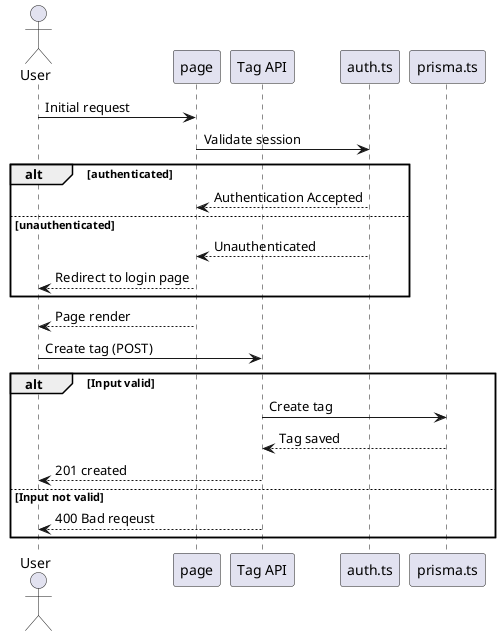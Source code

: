 @startuml
actor User

participant "page"
participant "Tag API"
participant auth.ts
participant prisma.ts

User -> "page": Initial request
"page" -> auth.ts: Validate session

alt authenticated
    auth.ts --> "page": Authentication Accepted
else unauthenticated
    auth.ts --> "page": Unauthenticated
    "page" --> User: Redirect to login page
end

"page" --> User: Page render

User -> "Tag API": Create tag (POST)
alt Input valid
    "Tag API" -> prisma.ts: Create tag
    prisma.ts --> "Tag API": Tag saved
    "Tag API" --> User: 201 created
else Input not valid
    "Tag API" --> User: 400 Bad reqeust
end

@enduml
